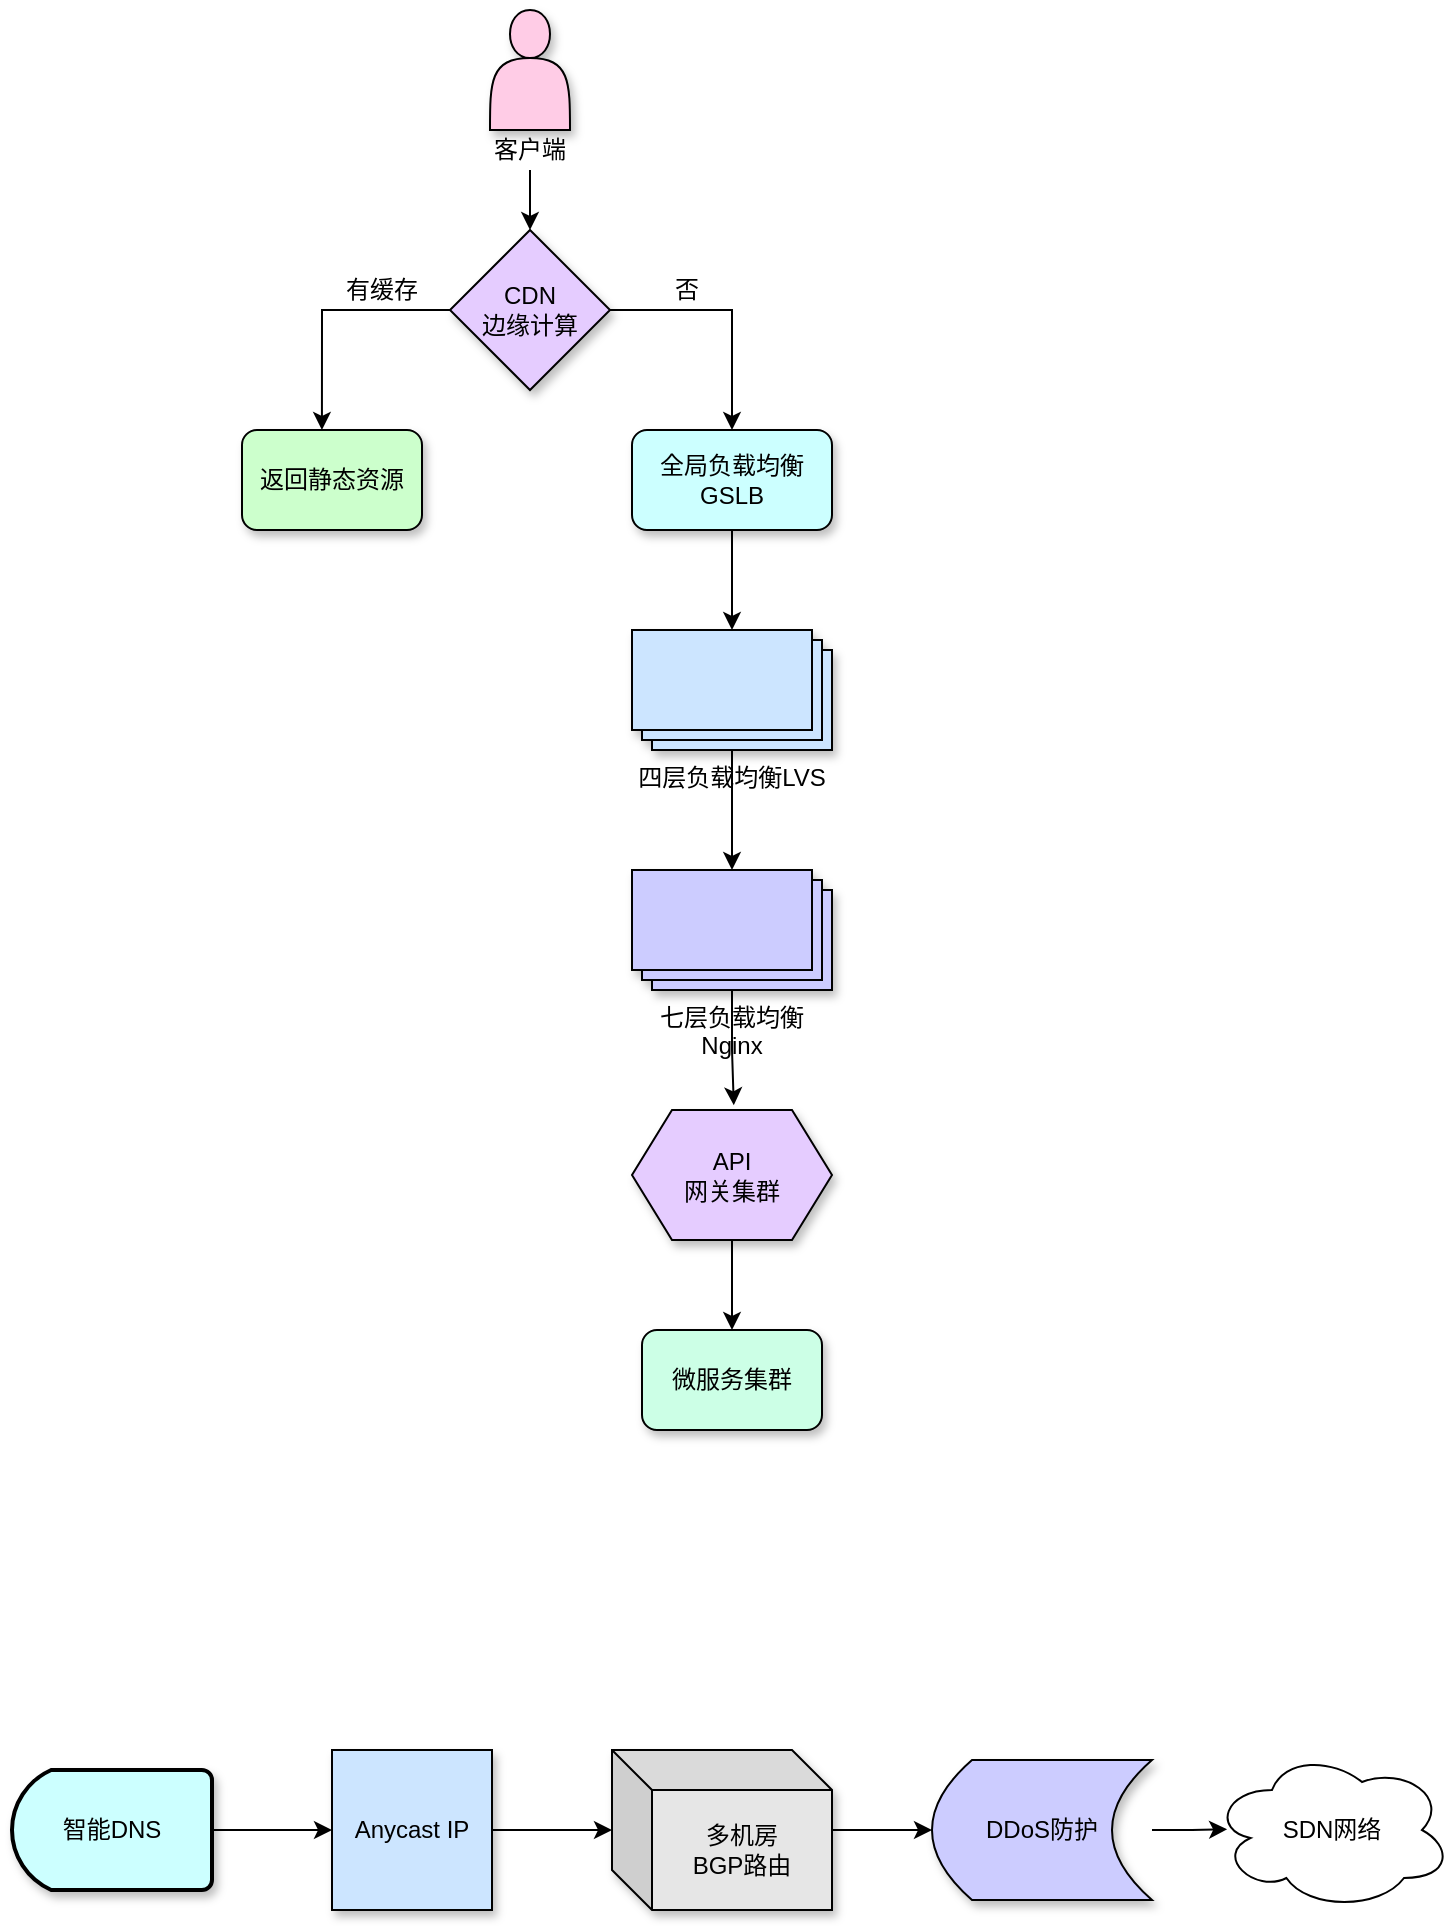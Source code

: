 <mxfile version="28.0.7">
  <diagram name="第 1 页" id="UgM8FfxsNI3zfSPlbwk3">
    <mxGraphModel dx="1878" dy="912" grid="1" gridSize="10" guides="1" tooltips="1" connect="1" arrows="1" fold="1" page="1" pageScale="1" pageWidth="827" pageHeight="1169" math="0" shadow="0">
      <root>
        <mxCell id="0" />
        <mxCell id="1" parent="0" />
        <mxCell id="G7YPm5RvyC9O0uatV-jY-16" value="" style="group" vertex="1" connectable="0" parent="1">
          <mxGeometry x="45" y="980" width="720" height="80" as="geometry" />
        </mxCell>
        <mxCell id="G7YPm5RvyC9O0uatV-jY-9" style="edgeStyle=orthogonalEdgeStyle;rounded=0;orthogonalLoop=1;jettySize=auto;html=1;entryX=0;entryY=0.5;entryDx=0;entryDy=0;" edge="1" parent="G7YPm5RvyC9O0uatV-jY-16" source="G7YPm5RvyC9O0uatV-jY-2" target="G7YPm5RvyC9O0uatV-jY-4">
          <mxGeometry relative="1" as="geometry" />
        </mxCell>
        <mxCell id="G7YPm5RvyC9O0uatV-jY-2" value="智能DNS" style="strokeWidth=2;html=1;shape=mxgraph.flowchart.delay;whiteSpace=wrap;fillColor=#CCFFFF;shadow=1;direction=west;" vertex="1" parent="G7YPm5RvyC9O0uatV-jY-16">
          <mxGeometry y="10" width="100" height="60" as="geometry" />
        </mxCell>
        <mxCell id="G7YPm5RvyC9O0uatV-jY-4" value="Anycast IP" style="whiteSpace=wrap;html=1;aspect=fixed;fillColor=#CCE5FF;shadow=1;" vertex="1" parent="G7YPm5RvyC9O0uatV-jY-16">
          <mxGeometry x="160" width="80" height="80" as="geometry" />
        </mxCell>
        <mxCell id="G7YPm5RvyC9O0uatV-jY-6" value="DDoS防护" style="shape=dataStorage;whiteSpace=wrap;html=1;fixedSize=1;fillColor=#CCCCFF;shadow=1;" vertex="1" parent="G7YPm5RvyC9O0uatV-jY-16">
          <mxGeometry x="460" y="5" width="110" height="70" as="geometry" />
        </mxCell>
        <mxCell id="G7YPm5RvyC9O0uatV-jY-7" value="SDN网络" style="ellipse;shape=cloud;whiteSpace=wrap;html=1;fillColor=#FFFFFF;" vertex="1" parent="G7YPm5RvyC9O0uatV-jY-16">
          <mxGeometry x="600" width="120" height="80" as="geometry" />
        </mxCell>
        <mxCell id="G7YPm5RvyC9O0uatV-jY-12" style="edgeStyle=orthogonalEdgeStyle;rounded=0;orthogonalLoop=1;jettySize=auto;html=1;entryX=0;entryY=0.5;entryDx=0;entryDy=0;" edge="1" parent="G7YPm5RvyC9O0uatV-jY-16" source="G7YPm5RvyC9O0uatV-jY-8" target="G7YPm5RvyC9O0uatV-jY-6">
          <mxGeometry relative="1" as="geometry" />
        </mxCell>
        <mxCell id="G7YPm5RvyC9O0uatV-jY-8" value="多机房&lt;br&gt;BGP路由" style="shape=cube;whiteSpace=wrap;html=1;boundedLbl=1;backgroundOutline=1;darkOpacity=0.05;darkOpacity2=0.1;fillColor=#E6E6E6;shadow=1;" vertex="1" parent="G7YPm5RvyC9O0uatV-jY-16">
          <mxGeometry x="300" width="110" height="80" as="geometry" />
        </mxCell>
        <mxCell id="G7YPm5RvyC9O0uatV-jY-11" style="edgeStyle=orthogonalEdgeStyle;rounded=0;orthogonalLoop=1;jettySize=auto;html=1;entryX=0;entryY=0.5;entryDx=0;entryDy=0;entryPerimeter=0;" edge="1" parent="G7YPm5RvyC9O0uatV-jY-16" source="G7YPm5RvyC9O0uatV-jY-4" target="G7YPm5RvyC9O0uatV-jY-8">
          <mxGeometry relative="1" as="geometry" />
        </mxCell>
        <mxCell id="G7YPm5RvyC9O0uatV-jY-13" style="edgeStyle=orthogonalEdgeStyle;rounded=0;orthogonalLoop=1;jettySize=auto;html=1;entryX=0.063;entryY=0.496;entryDx=0;entryDy=0;entryPerimeter=0;" edge="1" parent="G7YPm5RvyC9O0uatV-jY-16" source="G7YPm5RvyC9O0uatV-jY-6" target="G7YPm5RvyC9O0uatV-jY-7">
          <mxGeometry relative="1" as="geometry" />
        </mxCell>
        <mxCell id="dd9rRILLbQaEppfjLX-1-6" value="七层负载均衡Nginx" style="verticalLabelPosition=bottom;verticalAlign=top;html=1;shape=mxgraph.basic.layered_rect;dx=10;outlineConnect=0;whiteSpace=wrap;shadow=1;fillColor=#CCCCFF;" parent="1" vertex="1">
          <mxGeometry x="355" y="540" width="100" height="60" as="geometry" />
        </mxCell>
        <mxCell id="G7YPm5RvyC9O0uatV-jY-27" style="edgeStyle=orthogonalEdgeStyle;rounded=0;orthogonalLoop=1;jettySize=auto;html=1;entryX=0.5;entryY=0;entryDx=0;entryDy=0;" edge="1" parent="1" source="dd9rRILLbQaEppfjLX-1-7" target="dd9rRILLbQaEppfjLX-1-27">
          <mxGeometry relative="1" as="geometry" />
        </mxCell>
        <mxCell id="dd9rRILLbQaEppfjLX-1-7" value="API&lt;br&gt;网关集群" style="shape=hexagon;perimeter=hexagonPerimeter2;whiteSpace=wrap;html=1;fixedSize=1;fillColor=#E5CCFF;shadow=1;" parent="1" vertex="1">
          <mxGeometry x="355" y="660" width="100" height="65" as="geometry" />
        </mxCell>
        <mxCell id="dd9rRILLbQaEppfjLX-1-27" value="微服务集群" style="rounded=1;whiteSpace=wrap;html=1;fillColor=#CCFFE6;shadow=1;" parent="1" vertex="1">
          <mxGeometry x="360" y="770" width="90" height="50" as="geometry" />
        </mxCell>
        <mxCell id="dd9rRILLbQaEppfjLX-1-1" value="" style="shape=actor;whiteSpace=wrap;html=1;fillColor=#FFCCE6;shadow=1;" parent="1" vertex="1">
          <mxGeometry x="284" y="110" width="40" height="60" as="geometry" />
        </mxCell>
        <mxCell id="G7YPm5RvyC9O0uatV-jY-23" style="edgeStyle=orthogonalEdgeStyle;rounded=0;orthogonalLoop=1;jettySize=auto;html=1;exitX=1;exitY=0.5;exitDx=0;exitDy=0;entryX=0.5;entryY=0;entryDx=0;entryDy=0;" edge="1" parent="1" source="dd9rRILLbQaEppfjLX-1-2" target="G7YPm5RvyC9O0uatV-jY-19">
          <mxGeometry relative="1" as="geometry" />
        </mxCell>
        <mxCell id="dd9rRILLbQaEppfjLX-1-2" value="CDN&lt;br&gt;边缘计算" style="rhombus;whiteSpace=wrap;html=1;fillColor=#E5CCFF;shadow=1;" parent="1" vertex="1">
          <mxGeometry x="264" y="220" width="80" height="80" as="geometry" />
        </mxCell>
        <mxCell id="dd9rRILLbQaEppfjLX-1-10" style="edgeStyle=orthogonalEdgeStyle;rounded=0;orthogonalLoop=1;jettySize=auto;html=1;entryX=0.5;entryY=0;entryDx=0;entryDy=0;" parent="1" source="dd9rRILLbQaEppfjLX-1-3" target="dd9rRILLbQaEppfjLX-1-2" edge="1">
          <mxGeometry relative="1" as="geometry" />
        </mxCell>
        <mxCell id="dd9rRILLbQaEppfjLX-1-3" value="客户端" style="text;strokeColor=none;align=center;fillColor=none;html=1;verticalAlign=middle;whiteSpace=wrap;rounded=0;" parent="1" vertex="1">
          <mxGeometry x="282" y="170" width="44" height="20" as="geometry" />
        </mxCell>
        <mxCell id="dd9rRILLbQaEppfjLX-1-4" value="返回静态资源" style="rounded=1;whiteSpace=wrap;html=1;fillColor=#CCFFCC;shadow=1;" parent="1" vertex="1">
          <mxGeometry x="160" y="320" width="90" height="50" as="geometry" />
        </mxCell>
        <mxCell id="dd9rRILLbQaEppfjLX-1-11" style="edgeStyle=orthogonalEdgeStyle;rounded=0;orthogonalLoop=1;jettySize=auto;html=1;exitX=0;exitY=0.5;exitDx=0;exitDy=0;entryX=0.444;entryY=0;entryDx=0;entryDy=0;entryPerimeter=0;" parent="1" source="dd9rRILLbQaEppfjLX-1-2" target="dd9rRILLbQaEppfjLX-1-4" edge="1">
          <mxGeometry relative="1" as="geometry" />
        </mxCell>
        <mxCell id="dd9rRILLbQaEppfjLX-1-23" value="有缓存" style="text;strokeColor=none;align=center;fillColor=none;html=1;verticalAlign=middle;whiteSpace=wrap;rounded=0;" parent="1" vertex="1">
          <mxGeometry x="210" y="240" width="40" height="20" as="geometry" />
        </mxCell>
        <mxCell id="dd9rRILLbQaEppfjLX-1-24" value="否" style="text;strokeColor=none;align=center;fillColor=none;html=1;verticalAlign=middle;whiteSpace=wrap;rounded=0;" parent="1" vertex="1">
          <mxGeometry x="370" y="240" width="25" height="20" as="geometry" />
        </mxCell>
        <mxCell id="G7YPm5RvyC9O0uatV-jY-24" style="edgeStyle=orthogonalEdgeStyle;rounded=0;orthogonalLoop=1;jettySize=auto;html=1;" edge="1" parent="1" source="G7YPm5RvyC9O0uatV-jY-19" target="G7YPm5RvyC9O0uatV-jY-21">
          <mxGeometry relative="1" as="geometry" />
        </mxCell>
        <mxCell id="G7YPm5RvyC9O0uatV-jY-19" value="全局负载均衡&lt;div&gt;GSLB&lt;/div&gt;" style="rounded=1;whiteSpace=wrap;html=1;fillColor=#CCFFFF;shadow=1;" vertex="1" parent="1">
          <mxGeometry x="355" y="320" width="100" height="50" as="geometry" />
        </mxCell>
        <mxCell id="G7YPm5RvyC9O0uatV-jY-33" style="edgeStyle=orthogonalEdgeStyle;rounded=0;orthogonalLoop=1;jettySize=auto;html=1;" edge="1" parent="1" source="G7YPm5RvyC9O0uatV-jY-21" target="dd9rRILLbQaEppfjLX-1-6">
          <mxGeometry relative="1" as="geometry" />
        </mxCell>
        <mxCell id="G7YPm5RvyC9O0uatV-jY-21" value="四层负载均衡LVS" style="verticalLabelPosition=bottom;verticalAlign=top;html=1;shape=mxgraph.basic.layered_rect;dx=10;outlineConnect=0;whiteSpace=wrap;fillColor=#CCE5FF;shadow=1;" vertex="1" parent="1">
          <mxGeometry x="355" y="420" width="100" height="60" as="geometry" />
        </mxCell>
        <mxCell id="G7YPm5RvyC9O0uatV-jY-31" style="edgeStyle=orthogonalEdgeStyle;rounded=0;orthogonalLoop=1;jettySize=auto;html=1;entryX=0.509;entryY=-0.036;entryDx=0;entryDy=0;entryPerimeter=0;" edge="1" parent="1" source="dd9rRILLbQaEppfjLX-1-6" target="dd9rRILLbQaEppfjLX-1-7">
          <mxGeometry relative="1" as="geometry" />
        </mxCell>
      </root>
    </mxGraphModel>
  </diagram>
</mxfile>
